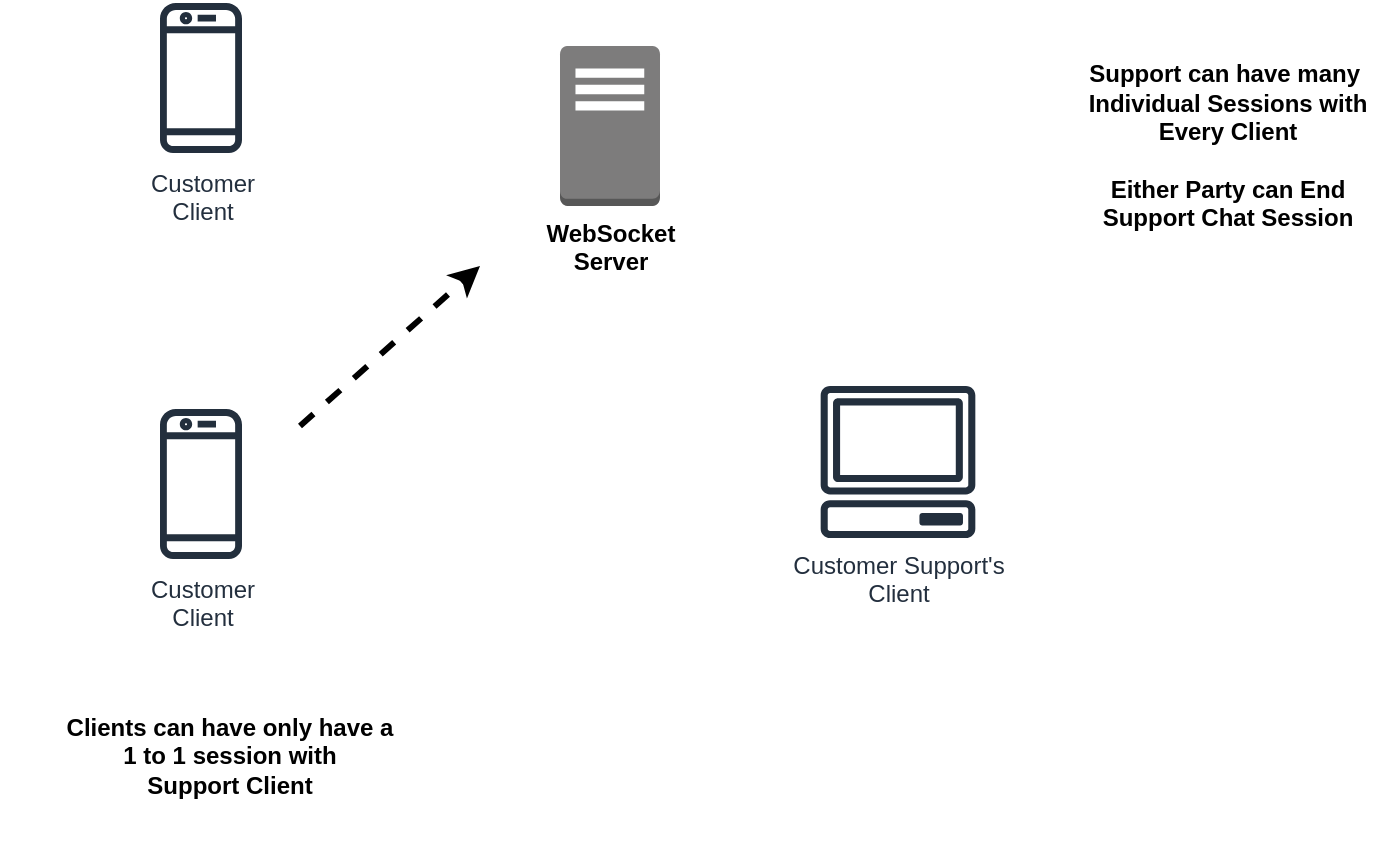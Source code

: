 <mxfile version="24.7.17">
  <diagram name="Page-1" id="TKorIPrGrds-Xmj9ZWYn">
    <mxGraphModel dx="1568" dy="1073" grid="1" gridSize="10" guides="1" tooltips="1" connect="1" arrows="1" fold="1" page="1" pageScale="1" pageWidth="827" pageHeight="1169" math="0" shadow="0">
      <root>
        <mxCell id="0" />
        <mxCell id="1" parent="0" />
        <mxCell id="mbZ4bfBpqNxUOe50arzh-2" value="Customer&amp;nbsp;&lt;span style=&quot;background-color: initial;&quot;&gt;Support&#39;s&lt;/span&gt;&lt;div&gt;&lt;span style=&quot;background-color: initial;&quot;&gt;Client&lt;/span&gt;&lt;/div&gt;" style="sketch=0;outlineConnect=0;fontColor=#232F3E;gradientColor=none;fillColor=#232F3D;strokeColor=none;dashed=0;verticalLabelPosition=bottom;verticalAlign=top;align=center;html=1;fontSize=12;fontStyle=0;aspect=fixed;pointerEvents=1;shape=mxgraph.aws4.client;" parent="1" vertex="1">
          <mxGeometry x="450" y="240" width="78" height="76" as="geometry" />
        </mxCell>
        <mxCell id="mbZ4bfBpqNxUOe50arzh-3" value="Customer&lt;div&gt;Client&lt;/div&gt;" style="sketch=0;outlineConnect=0;fontColor=#232F3E;gradientColor=none;fillColor=#232F3D;strokeColor=none;dashed=0;verticalLabelPosition=bottom;verticalAlign=top;align=center;html=1;fontSize=12;fontStyle=0;aspect=fixed;pointerEvents=1;shape=mxgraph.aws4.mobile_client;" parent="1" vertex="1">
          <mxGeometry x="120" y="250" width="41" height="78" as="geometry" />
        </mxCell>
        <mxCell id="mbZ4bfBpqNxUOe50arzh-6" value="&lt;b&gt;WebSocket&lt;/b&gt;&lt;div&gt;&lt;b&gt;Server&lt;/b&gt;&lt;/div&gt;" style="outlineConnect=0;dashed=0;verticalLabelPosition=bottom;verticalAlign=top;align=center;html=1;shape=mxgraph.aws3.traditional_server;fillColor=#7D7C7C;gradientColor=none;" parent="1" vertex="1">
          <mxGeometry x="320" y="70" width="50" height="80" as="geometry" />
        </mxCell>
        <mxCell id="Jj9jlW2XrYM9Dpp54hQ6-3" value="Customer&lt;div&gt;Client&lt;/div&gt;" style="sketch=0;outlineConnect=0;fontColor=#232F3E;gradientColor=none;fillColor=#232F3D;strokeColor=none;dashed=0;verticalLabelPosition=bottom;verticalAlign=top;align=center;html=1;fontSize=12;fontStyle=0;aspect=fixed;pointerEvents=1;shape=mxgraph.aws4.mobile_client;" vertex="1" parent="1">
          <mxGeometry x="120" y="47" width="41" height="78" as="geometry" />
        </mxCell>
        <mxCell id="Jj9jlW2XrYM9Dpp54hQ6-7" value="" style="html=1;labelBackgroundColor=#ffffff;startArrow=none;startFill=0;startSize=6;endArrow=classic;endFill=1;endSize=6;jettySize=auto;orthogonalLoop=1;strokeWidth=3;dashed=1;fontSize=14;rounded=0;" edge="1" parent="1">
          <mxGeometry width="60" height="60" relative="1" as="geometry">
            <mxPoint x="190" y="260" as="sourcePoint" />
            <mxPoint x="280" y="180" as="targetPoint" />
          </mxGeometry>
        </mxCell>
        <mxCell id="Jj9jlW2XrYM9Dpp54hQ6-12" value="&lt;b&gt;Support can have many&amp;nbsp;&lt;/b&gt;&lt;div style=&quot;text-wrap: nowrap;&quot;&gt;&lt;span style=&quot;text-wrap: wrap;&quot;&gt;&lt;b&gt;Individual Sessions with Every Client&lt;/b&gt;&lt;/span&gt;&lt;/div&gt;&lt;div style=&quot;text-wrap: nowrap;&quot;&gt;&lt;span style=&quot;text-wrap: wrap;&quot;&gt;&lt;b&gt;&lt;br&gt;&lt;/b&gt;&lt;/span&gt;&lt;/div&gt;&lt;div style=&quot;text-wrap: nowrap;&quot;&gt;&lt;span style=&quot;text-wrap: wrap;&quot;&gt;&lt;b&gt;Either Party can End Support Chat Session&lt;/b&gt;&lt;/span&gt;&lt;/div&gt;" style="text;html=1;align=center;verticalAlign=middle;whiteSpace=wrap;rounded=0;" vertex="1" parent="1">
          <mxGeometry x="578" y="60" width="152" height="120" as="geometry" />
        </mxCell>
        <mxCell id="Jj9jlW2XrYM9Dpp54hQ6-13" value="&lt;span style=&quot;text-wrap: nowrap;&quot;&gt;&lt;b&gt;Clients can have only have a&lt;/b&gt;&lt;/span&gt;&lt;div&gt;&lt;span style=&quot;text-wrap: nowrap;&quot;&gt;&lt;b&gt;1 to 1 session&amp;nbsp;&lt;/b&gt;&lt;/span&gt;&lt;b style=&quot;text-wrap: nowrap; background-color: initial;&quot;&gt;with&lt;/b&gt;&lt;div&gt;&lt;span style=&quot;text-wrap: nowrap;&quot;&gt;&lt;b&gt;Support Client&lt;/b&gt;&lt;/span&gt;&lt;/div&gt;&lt;/div&gt;" style="text;html=1;align=center;verticalAlign=middle;whiteSpace=wrap;rounded=0;" vertex="1" parent="1">
          <mxGeometry x="40" y="380" width="230" height="90" as="geometry" />
        </mxCell>
      </root>
    </mxGraphModel>
  </diagram>
</mxfile>
